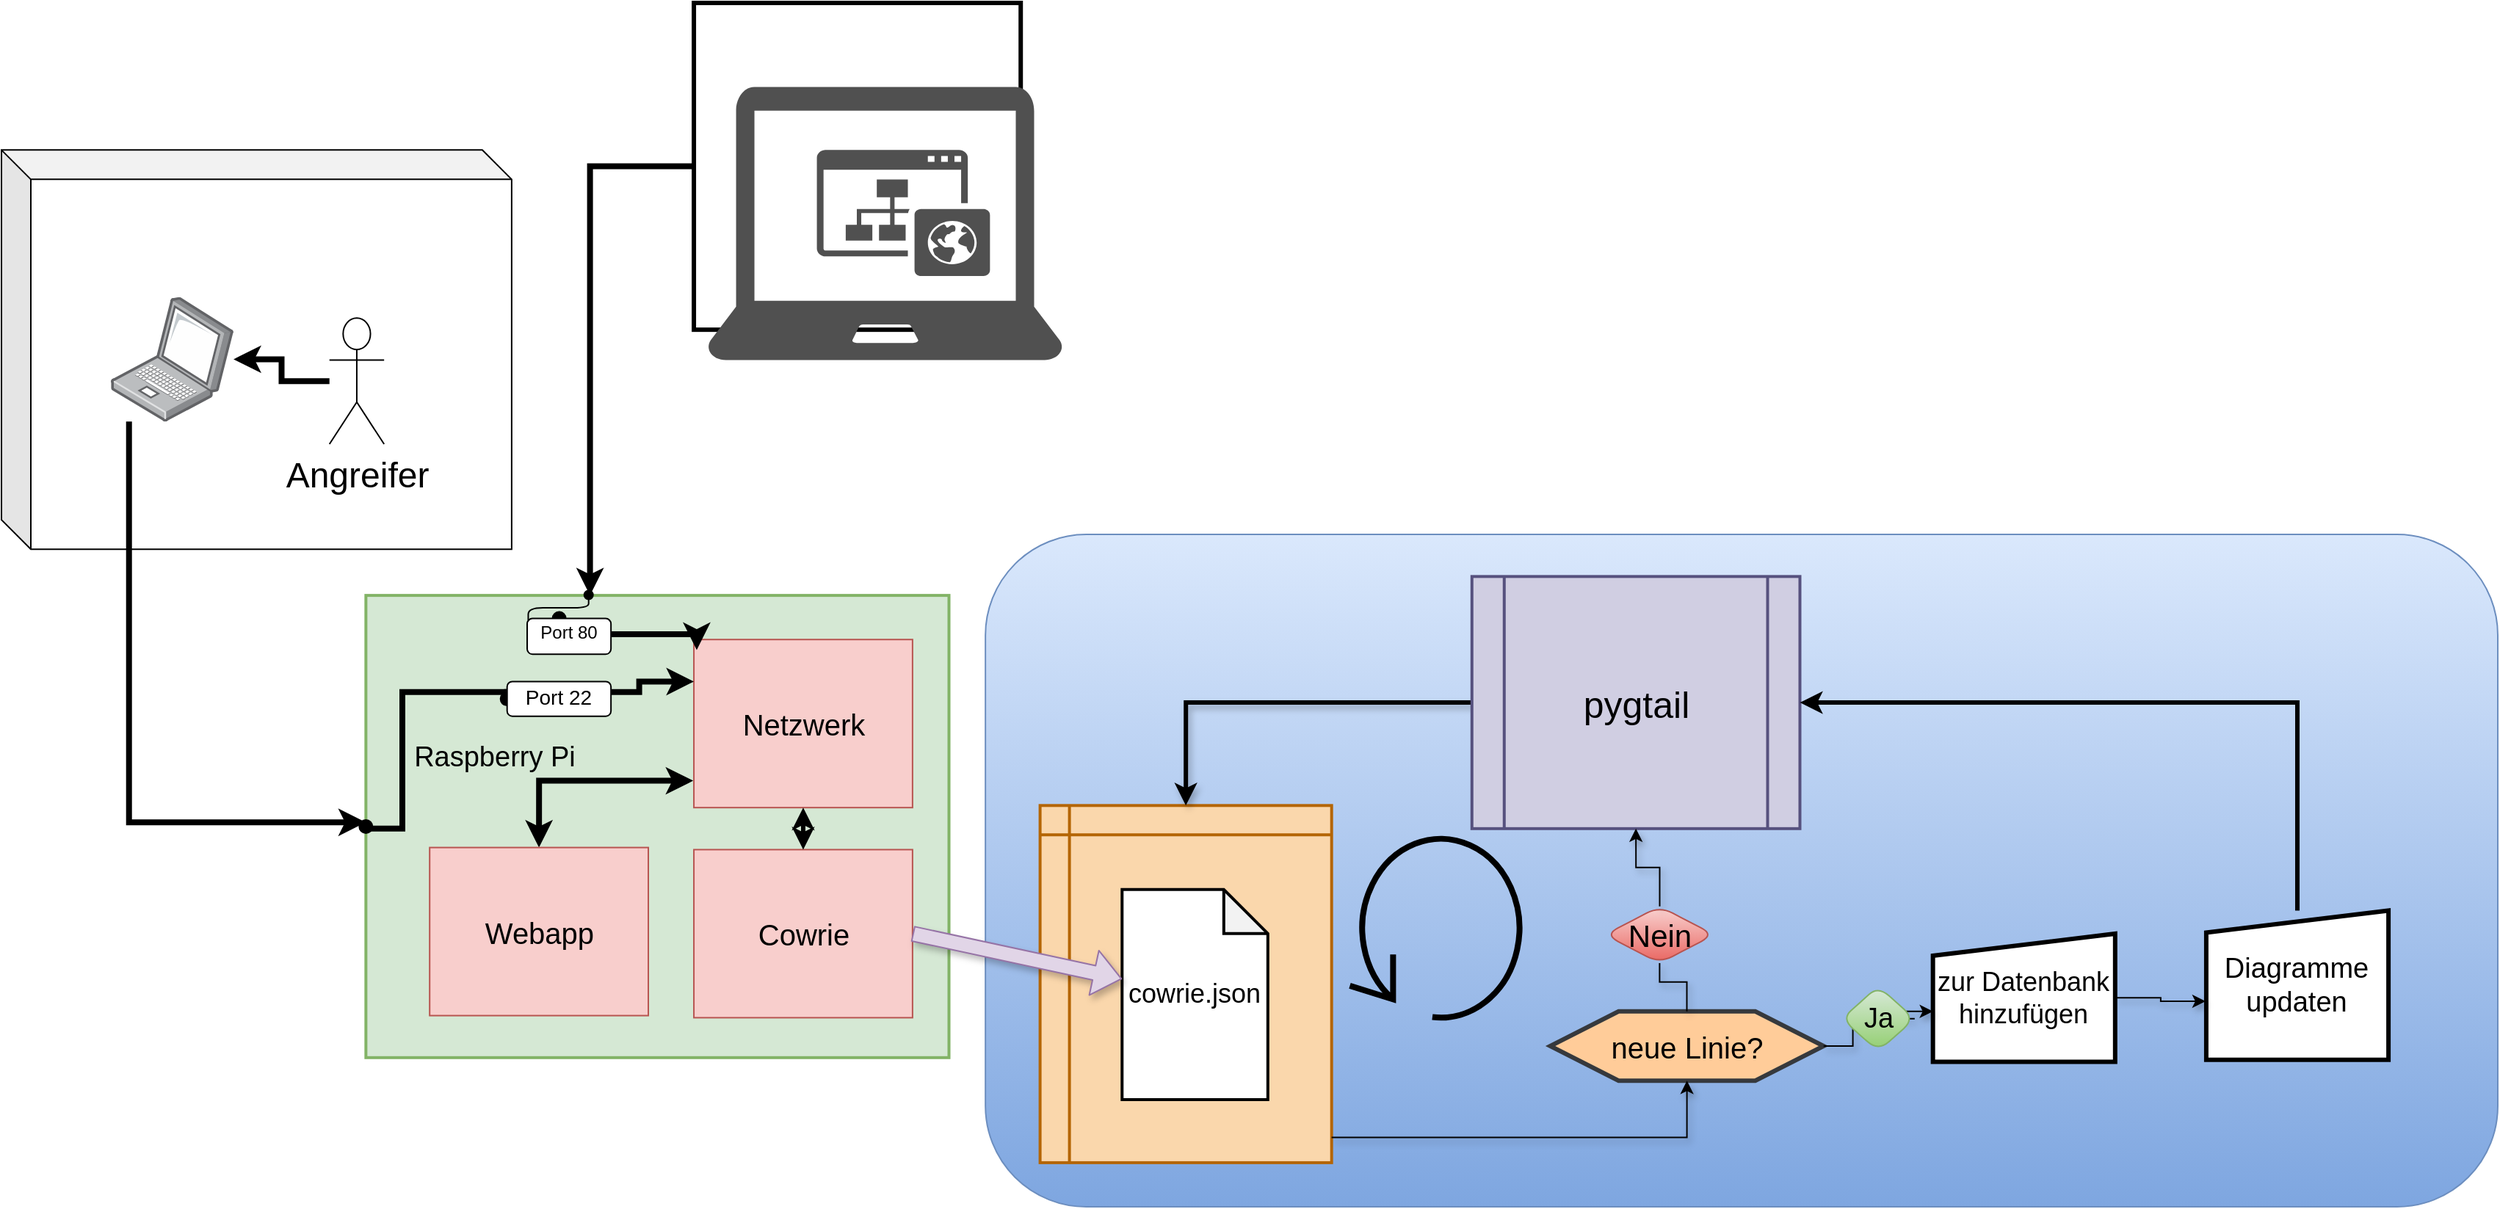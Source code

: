 <mxfile version="13.6.10" type="device"><diagram name="Page-1" id="74b105a0-9070-1c63-61bc-23e55f88626e"><mxGraphModel dx="2595" dy="1213" grid="1" gridSize="10" guides="1" tooltips="1" connect="1" arrows="1" fold="1" page="1" pageScale="1.5" pageWidth="1169" pageHeight="826" background="none" math="0" shadow="0"><root><mxCell id="0" style=";html=1;"/><mxCell id="1" style=";html=1;" parent="0"/><mxCell id="3davEMTwzoFhYTExSUkn-59" value="" style="whiteSpace=wrap;html=1;rounded=1;glass=0;strokeColor=#6c8ebf;strokeWidth=1;gradientColor=#7ea6e0;fillColor=#dae8fc;" vertex="1" parent="1"><mxGeometry x="680.073" y="562.059" width="1029.927" height="457.941" as="geometry"/></mxCell><mxCell id="3davEMTwzoFhYTExSUkn-61" value="" style="whiteSpace=wrap;html=1;aspect=fixed;strokeWidth=3;" vertex="1" parent="1"><mxGeometry x="481.533" y="200" width="222.582" height="222.582" as="geometry"/></mxCell><mxCell id="3davEMTwzoFhYTExSUkn-63" value="" style="shape=internalStorage;whiteSpace=wrap;html=1;backgroundOutline=1;strokeWidth=2;fillColor=#fad7ac;strokeColor=#b46504;" vertex="1" parent="1"><mxGeometry x="717.299" y="746.667" width="198.54" height="243.281" as="geometry"/></mxCell><mxCell id="3davEMTwzoFhYTExSUkn-64" value="&lt;p style=&quot;line-height: 50%&quot;&gt;&lt;/p&gt;&lt;p style=&quot;margin: 0 100 0 40px ; border: none ; padding: 0px&quot;&gt;&lt;br&gt;&lt;/p&gt;&lt;p&gt;&lt;/p&gt;" style="rounded=0;whiteSpace=wrap;html=1;fillColor=#d5e8d4;strokeColor=#82b366;align=left;strokeWidth=2;" vertex="1" parent="1"><mxGeometry x="258.175" y="603.56" width="397.08" height="314.834" as="geometry"/></mxCell><mxCell id="3davEMTwzoFhYTExSUkn-60" style="edgeStyle=elbowEdgeStyle;rounded=0;orthogonalLoop=1;jettySize=auto;html=1;shadow=0;labelBackgroundColor=#97D077;startArrow=none;startFill=0;strokeWidth=4;" edge="1" source="3davEMTwzoFhYTExSUkn-61" target="3davEMTwzoFhYTExSUkn-64" parent="1"><mxGeometry relative="1" as="geometry"><mxPoint x="444.307" y="543.455" as="targetPoint"/><Array as="points"><mxPoint x="410.803" y="457.592"/></Array></mxGeometry></mxCell><mxCell id="3davEMTwzoFhYTExSUkn-66" value="&lt;font style=&quot;font-size: 20px&quot;&gt;Cowrie&lt;/font&gt;" style="rounded=0;whiteSpace=wrap;html=1;fillColor=#f8cecc;strokeColor=#b85450;" vertex="1" parent="1"><mxGeometry x="481.533" y="776.719" width="148.905" height="114.485" as="geometry"/></mxCell><mxCell id="3davEMTwzoFhYTExSUkn-67" value="&lt;font style=&quot;font-size: 20px&quot;&gt;Netzwerk&lt;/font&gt;" style="rounded=0;whiteSpace=wrap;html=1;fillColor=#f8cecc;strokeColor=#b85450;strokeWidth=1;" vertex="1" parent="1"><mxGeometry x="481.533" y="633.613" width="148.905" height="114.485" as="geometry"/></mxCell><mxCell id="3davEMTwzoFhYTExSUkn-68" value="" style="endArrow=classic;startArrow=classic;html=1;entryX=0.5;entryY=1;entryDx=0;entryDy=0;exitX=0.5;exitY=0;exitDx=0;exitDy=0;strokeWidth=3;" edge="1" source="3davEMTwzoFhYTExSUkn-66" target="3davEMTwzoFhYTExSUkn-67" parent="1"><mxGeometry width="50" height="50" relative="1" as="geometry"><mxPoint x="642.847" y="891.204" as="sourcePoint"/><mxPoint x="704.891" y="819.651" as="targetPoint"/></mxGeometry></mxCell><mxCell id="3davEMTwzoFhYTExSUkn-69" value="" style="shape=cube;whiteSpace=wrap;html=1;boundedLbl=1;backgroundOutline=1;darkOpacity=0.05;darkOpacity2=0.1;" vertex="1" parent="1"><mxGeometry x="10" y="300.175" width="347.445" height="271.902" as="geometry"/></mxCell><mxCell id="3davEMTwzoFhYTExSUkn-71" value="&lt;font style=&quot;font-size: 24px&quot;&gt;Angreifer&lt;/font&gt;" style="shape=umlActor;verticalLabelPosition=bottom;verticalAlign=top;html=1;outlineConnect=0;" vertex="1" parent="1"><mxGeometry x="233.358" y="414.66" width="37.226" height="85.864" as="geometry"/></mxCell><mxCell id="3davEMTwzoFhYTExSUkn-72" style="edgeStyle=elbowEdgeStyle;rounded=0;orthogonalLoop=1;jettySize=auto;html=1;shadow=0;labelBackgroundColor=#97D077;startArrow=none;startFill=0;strokeWidth=4;" edge="1" source="3davEMTwzoFhYTExSUkn-73" parent="1"><mxGeometry relative="1" as="geometry"><mxPoint x="258.175" y="758.115" as="targetPoint"/><Array as="points"><mxPoint x="96.861" y="629.319"/></Array></mxGeometry></mxCell><mxCell id="3davEMTwzoFhYTExSUkn-73" value="" style="points=[];aspect=fixed;html=1;align=center;shadow=0;dashed=0;image;image=img/lib/allied_telesis/computer_and_terminals/Laptop.svg;" vertex="1" parent="1"><mxGeometry x="84.453" y="400.349" width="83.595" height="84.793" as="geometry"/></mxCell><mxCell id="3davEMTwzoFhYTExSUkn-70" style="edgeStyle=orthogonalEdgeStyle;rounded=0;orthogonalLoop=1;jettySize=auto;html=1;strokeWidth=4;" edge="1" source="3davEMTwzoFhYTExSUkn-71" target="3davEMTwzoFhYTExSUkn-73" parent="1"><mxGeometry relative="1" as="geometry"/></mxCell><mxCell id="3davEMTwzoFhYTExSUkn-74" value="" style="pointerEvents=1;shadow=0;dashed=0;html=1;strokeColor=none;fillColor=#505050;labelPosition=center;verticalLabelPosition=bottom;verticalAlign=top;outlineConnect=0;align=center;shape=mxgraph.office.devices.laptop;" vertex="1" parent="1"><mxGeometry x="490.839" y="257.243" width="241.971" height="186.038" as="geometry"/></mxCell><mxCell id="3davEMTwzoFhYTExSUkn-75" value="" style="pointerEvents=1;shadow=0;dashed=0;html=1;strokeColor=none;fillColor=#505050;labelPosition=center;verticalLabelPosition=bottom;verticalAlign=top;outlineConnect=0;align=center;shape=mxgraph.office.sites.website_public;" vertex="1" parent="1"><mxGeometry x="565.292" y="300.175" width="117.883" height="85.864" as="geometry"/></mxCell><mxCell id="3davEMTwzoFhYTExSUkn-76" value="&lt;font style=&quot;font-size: 18px&quot;&gt;cowrie.json&lt;/font&gt;" style="shape=note;whiteSpace=wrap;html=1;backgroundOutline=1;darkOpacity=0.05;strokeWidth=2;" vertex="1" parent="1"><mxGeometry x="773.139" y="803.909" width="99.27" height="143.106" as="geometry"/></mxCell><mxCell id="3davEMTwzoFhYTExSUkn-77" value="" style="shape=flexArrow;endArrow=classic;html=1;exitX=1;exitY=0.5;exitDx=0;exitDy=0;labelBackgroundColor=#97D077;labelBorderColor=none;fillColor=#e1d5e7;strokeColor=#9673a6;shadow=1;" edge="1" source="3davEMTwzoFhYTExSUkn-66" target="3davEMTwzoFhYTExSUkn-76" parent="1"><mxGeometry width="50" height="50" relative="1" as="geometry"><mxPoint x="878.613" y="872.6" as="sourcePoint"/><mxPoint x="766.934" y="729.494" as="targetPoint"/></mxGeometry></mxCell><mxCell id="3davEMTwzoFhYTExSUkn-78" style="edgeStyle=orthogonalEdgeStyle;rounded=0;orthogonalLoop=1;jettySize=auto;html=1;shadow=1;labelBackgroundColor=#97D077;entryX=0.5;entryY=0;entryDx=0;entryDy=0;strokeWidth=3;" edge="1" source="3davEMTwzoFhYTExSUkn-79" target="3davEMTwzoFhYTExSUkn-63" parent="1"><mxGeometry relative="1" as="geometry"/></mxCell><mxCell id="3davEMTwzoFhYTExSUkn-79" value="&lt;font style=&quot;font-size: 25px&quot;&gt;pygtail&lt;/font&gt;" style="shape=process;whiteSpace=wrap;html=1;backgroundOutline=1;strokeWidth=2;fillColor=#d0cee2;strokeColor=#56517e;" vertex="1" parent="1"><mxGeometry x="1011.387" y="590.681" width="223.358" height="171.728" as="geometry"/></mxCell><mxCell id="3davEMTwzoFhYTExSUkn-80" value="" style="shape=mxgraph.bpmn.loop;html=1;outlineConnect=0;strokeWidth=4;" vertex="1" parent="1"><mxGeometry x="928.248" y="762.408" width="120.365" height="131.658" as="geometry"/></mxCell><mxCell id="3davEMTwzoFhYTExSUkn-82" value="&lt;font style=&quot;font-size: 20px&quot;&gt;neue Linie?&lt;/font&gt;" style="shape=hexagon;perimeter=hexagonPerimeter2;whiteSpace=wrap;html=1;size=0.25;strokeWidth=3;fillColor=#ffcc99;strokeColor=#36393d;" vertex="1" parent="1"><mxGeometry x="1064.745" y="886.911" width="186.131" height="47.225" as="geometry"/></mxCell><mxCell id="3davEMTwzoFhYTExSUkn-83" style="edgeStyle=orthogonalEdgeStyle;rounded=0;orthogonalLoop=1;jettySize=auto;html=1;shadow=1;labelBackgroundColor=#97D077;entryX=0.5;entryY=1;entryDx=0;entryDy=0;" edge="1" source="3davEMTwzoFhYTExSUkn-63" target="3davEMTwzoFhYTExSUkn-82" parent="1"><mxGeometry relative="1" as="geometry"><mxPoint x="915.839" y="868.391" as="sourcePoint"/><mxPoint x="1123.066" y="762.408" as="targetPoint"/><Array as="points"><mxPoint x="1157.81" y="972.775"/></Array></mxGeometry></mxCell><mxCell id="3davEMTwzoFhYTExSUkn-85" value="&lt;font style=&quot;font-size: 18px&quot;&gt;zur Datenbank&lt;br&gt;hinzufügen&lt;/font&gt;" style="shape=manualInput;whiteSpace=wrap;html=1;dashed=0;size=15;strokeWidth=3;" vertex="1" parent="1"><mxGeometry x="1325.328" y="833.962" width="124.088" height="87.295" as="geometry"/></mxCell><mxCell id="3davEMTwzoFhYTExSUkn-86" style="edgeStyle=elbowEdgeStyle;rounded=0;orthogonalLoop=1;jettySize=auto;elbow=vertical;html=1;exitX=0.5;exitY=0;exitDx=0;exitDy=0;entryX=1;entryY=0.5;entryDx=0;entryDy=0;shadow=0;labelBackgroundColor=#97D077;startArrow=none;startFill=0;endArrow=classic;endFill=1;strokeWidth=3;" edge="1" source="3davEMTwzoFhYTExSUkn-87" target="3davEMTwzoFhYTExSUkn-79" parent="1"><mxGeometry relative="1" as="geometry"><Array as="points"><mxPoint x="1399.781" y="676.545"/></Array></mxGeometry></mxCell><mxCell id="3davEMTwzoFhYTExSUkn-87" value="&lt;font style=&quot;font-size: 19px&quot;&gt;Diagramme updaten&lt;/font&gt;" style="shape=manualInput;whiteSpace=wrap;html=1;dashed=0;size=15;strokeWidth=3;" vertex="1" parent="1"><mxGeometry x="1511.46" y="818.22" width="124.088" height="101.606" as="geometry"/></mxCell><mxCell id="3davEMTwzoFhYTExSUkn-84" style="edgeStyle=orthogonalEdgeStyle;rounded=0;orthogonalLoop=1;jettySize=auto;html=1;exitX=1;exitY=0.5;exitDx=0;exitDy=0;entryX=-0.004;entryY=0.608;entryDx=0;entryDy=0;shadow=1;labelBackgroundColor=#97D077;strokeWidth=1;entryPerimeter=0;" edge="1" source="3davEMTwzoFhYTExSUkn-85" target="3davEMTwzoFhYTExSUkn-87" parent="1"><mxGeometry relative="1" as="geometry"/></mxCell><mxCell id="3davEMTwzoFhYTExSUkn-88" style="edgeStyle=orthogonalEdgeStyle;rounded=0;orthogonalLoop=1;jettySize=auto;html=1;exitX=0.5;exitY=0;exitDx=0;exitDy=0;entryX=-0.003;entryY=0.84;entryDx=0;entryDy=0;entryPerimeter=0;shadow=0;labelBackgroundColor=#97D077;strokeWidth=4;startArrow=classic;startFill=1;" edge="1" source="3davEMTwzoFhYTExSUkn-89" target="3davEMTwzoFhYTExSUkn-67" parent="1"><mxGeometry relative="1" as="geometry"/></mxCell><mxCell id="3davEMTwzoFhYTExSUkn-89" value="&lt;font style=&quot;font-size: 20px&quot;&gt;Webapp&lt;/font&gt;" style="rounded=0;whiteSpace=wrap;html=1;fillColor=#f8cecc;strokeColor=#b85450;" vertex="1" parent="1"><mxGeometry x="301.606" y="775.288" width="148.905" height="114.485" as="geometry"/></mxCell><mxCell id="3davEMTwzoFhYTExSUkn-90" value="&lt;font style=&quot;font-size: 19px&quot;&gt;Raspberry Pi&lt;/font&gt;" style="text;html=1;strokeColor=none;fillColor=none;align=center;verticalAlign=middle;whiteSpace=wrap;rounded=0;" vertex="1" parent="1"><mxGeometry x="289.999" y="700.004" width="111.679" height="28.621" as="geometry"/></mxCell><mxCell id="3davEMTwzoFhYTExSUkn-91" value="" style="endArrow=classic;startArrow=oval;html=1;shadow=0;labelBackgroundColor=#97D077;strokeWidth=4;exitX=0.382;exitY=-0.001;exitDx=0;exitDy=0;exitPerimeter=0;entryX=0.013;entryY=0.062;entryDx=0;entryDy=0;entryPerimeter=0;startFill=1;edgeStyle=elbowEdgeStyle;elbow=vertical;" edge="1" source="3davEMTwzoFhYTExSUkn-94" target="3davEMTwzoFhYTExSUkn-67" parent="1"><mxGeometry width="50" height="50" relative="1" as="geometry"><mxPoint x="580.803" y="690.855" as="sourcePoint"/><mxPoint x="642.847" y="619.302" as="targetPoint"/></mxGeometry></mxCell><mxCell id="3davEMTwzoFhYTExSUkn-65" style="edgeStyle=orthogonalEdgeStyle;rounded=0;orthogonalLoop=1;jettySize=auto;html=1;exitX=0;exitY=0.5;exitDx=0;exitDy=0;entryX=0;entryY=0.25;entryDx=0;entryDy=0;startArrow=oval;startFill=1;strokeWidth=4;" edge="1" source="3davEMTwzoFhYTExSUkn-92" target="3davEMTwzoFhYTExSUkn-67" parent="1"><mxGeometry relative="1" as="geometry"><Array as="points"><mxPoint x="444.307" y="669.389"/><mxPoint x="444.307" y="662.234"/></Array></mxGeometry></mxCell><mxCell id="3davEMTwzoFhYTExSUkn-93" style="edgeStyle=orthogonalEdgeStyle;rounded=0;orthogonalLoop=1;jettySize=auto;html=1;exitX=0;exitY=0.5;exitDx=0;exitDy=0;entryX=0;entryY=0.5;entryDx=0;entryDy=0;startArrow=oval;startFill=1;endArrow=none;endFill=0;strokeWidth=4;" edge="1" source="3davEMTwzoFhYTExSUkn-64" target="3davEMTwzoFhYTExSUkn-92" parent="1"><mxGeometry relative="1" as="geometry"><mxPoint x="258.175" y="760.977" as="sourcePoint"/><mxPoint x="481.533" y="662.234" as="targetPoint"/><Array as="points"><mxPoint x="258.175" y="762.408"/><mxPoint x="282.993" y="762.408"/><mxPoint x="282.993" y="669.389"/></Array></mxGeometry></mxCell><mxCell id="3davEMTwzoFhYTExSUkn-94" value="&lt;div style=&quot;text-align: justify&quot;&gt;&lt;font style=&quot;font-size: 12px&quot;&gt;Port 80&lt;/font&gt;&lt;/div&gt;" style="rounded=1;whiteSpace=wrap;html=1;strokeWidth=1;glass=0;spacingBottom=4;connectable=1;allowArrows=1;" vertex="1" parent="1"><mxGeometry x="367.993" y="619.302" width="57.08" height="24.328" as="geometry"/></mxCell><mxCell id="3davEMTwzoFhYTExSUkn-95" value="" style="endArrow=none;startArrow=oval;html=1;shadow=0;labelBackgroundColor=#97D077;strokeWidth=1;exitX=0.382;exitY=-0.001;exitDx=0;exitDy=0;exitPerimeter=0;entryX=0.013;entryY=0.062;entryDx=0;entryDy=0;entryPerimeter=0;startFill=1;edgeStyle=elbowEdgeStyle;elbow=vertical;endFill=0;" edge="1" source="3davEMTwzoFhYTExSUkn-64" target="3davEMTwzoFhYTExSUkn-94" parent="1"><mxGeometry width="50" height="50" relative="1" as="geometry"><mxPoint x="409.86" y="603.245" as="sourcePoint"/><mxPoint x="483.469" y="640.711" as="targetPoint"/></mxGeometry></mxCell><mxCell id="3davEMTwzoFhYTExSUkn-96" value="&lt;font style=&quot;font-size: 21px&quot;&gt;Nein&lt;/font&gt;" style="shape=rhombus;html=1;dashed=0;whitespace=wrap;perimeter=rhombusPerimeter;rounded=1;glass=0;strokeColor=#b85450;strokeWidth=1;gradientColor=#ea6b66;fillColor=#f8cecc;" vertex="1" parent="1"><mxGeometry x="1101.971" y="815.358" width="74.453" height="38.639" as="geometry"/></mxCell><mxCell id="3davEMTwzoFhYTExSUkn-62" style="edgeStyle=orthogonalEdgeStyle;rounded=0;orthogonalLoop=1;jettySize=auto;html=1;shadow=1;labelBackgroundColor=#97D077;entryX=0.5;entryY=1;entryDx=0;entryDy=0;" edge="1" source="3davEMTwzoFhYTExSUkn-96" target="3davEMTwzoFhYTExSUkn-79" parent="1"><mxGeometry relative="1" as="geometry"><mxPoint x="1182.628" y="932.705" as="targetPoint"/></mxGeometry></mxCell><mxCell id="3davEMTwzoFhYTExSUkn-97" style="edgeStyle=orthogonalEdgeStyle;rounded=0;orthogonalLoop=1;jettySize=auto;html=1;shadow=1;labelBackgroundColor=#97D077;entryX=0.5;entryY=1;entryDx=0;entryDy=0;endArrow=none;endFill=0;" edge="1" source="3davEMTwzoFhYTExSUkn-82" target="3davEMTwzoFhYTExSUkn-96" parent="1"><mxGeometry relative="1" as="geometry"><mxPoint x="1157.81" y="886.911" as="sourcePoint"/><mxPoint x="1123.066" y="762.408" as="targetPoint"/></mxGeometry></mxCell><mxCell id="3davEMTwzoFhYTExSUkn-98" style="edgeStyle=orthogonalEdgeStyle;rounded=0;orthogonalLoop=1;jettySize=auto;html=1;exitX=1;exitY=0.5;exitDx=0;exitDy=0;shadow=1;labelBackgroundColor=#97D077;strokeWidth=1;endArrow=none;endFill=0;" edge="1" source="3davEMTwzoFhYTExSUkn-82" target="3davEMTwzoFhYTExSUkn-99" parent="1"><mxGeometry relative="1" as="geometry"><mxPoint x="1250.876" y="910.524" as="sourcePoint"/><mxPoint x="1325.328" y="877.63" as="targetPoint"/></mxGeometry></mxCell><mxCell id="3davEMTwzoFhYTExSUkn-81" style="edgeStyle=orthogonalEdgeStyle;rounded=0;orthogonalLoop=1;jettySize=auto;html=1;exitX=1;exitY=0.5;exitDx=0;exitDy=0;shadow=1;labelBackgroundColor=#97D077;strokeWidth=1;" edge="1" source="3davEMTwzoFhYTExSUkn-99" target="3davEMTwzoFhYTExSUkn-85" parent="1"><mxGeometry relative="1" as="geometry"><Array as="points"><mxPoint x="1300.511" y="886.911"/></Array></mxGeometry></mxCell><mxCell id="3davEMTwzoFhYTExSUkn-92" value="&lt;font style=&quot;font-size: 14px&quot;&gt;Port 22&lt;/font&gt;" style="rounded=1;whiteSpace=wrap;html=1;strokeWidth=1;perimeterSpacing=0;spacingBottom=3;" vertex="1" parent="1"><mxGeometry x="354.343" y="662.234" width="70.73" height="23.613" as="geometry"/></mxCell><mxCell id="3davEMTwzoFhYTExSUkn-99" value="&lt;font style=&quot;font-size: 19px&quot;&gt;Ja&lt;/font&gt;" style="shape=rhombus;html=1;dashed=0;whitespace=wrap;perimeter=rhombusPerimeter;rounded=1;glass=0;strokeColor=#82b366;strokeWidth=1;gradientColor=#97d077;fillColor=#d5e8d4;" vertex="1" parent="1"><mxGeometry x="1263.285" y="869.738" width="49.635" height="44.363" as="geometry"/></mxCell></root></mxGraphModel></diagram></mxfile>